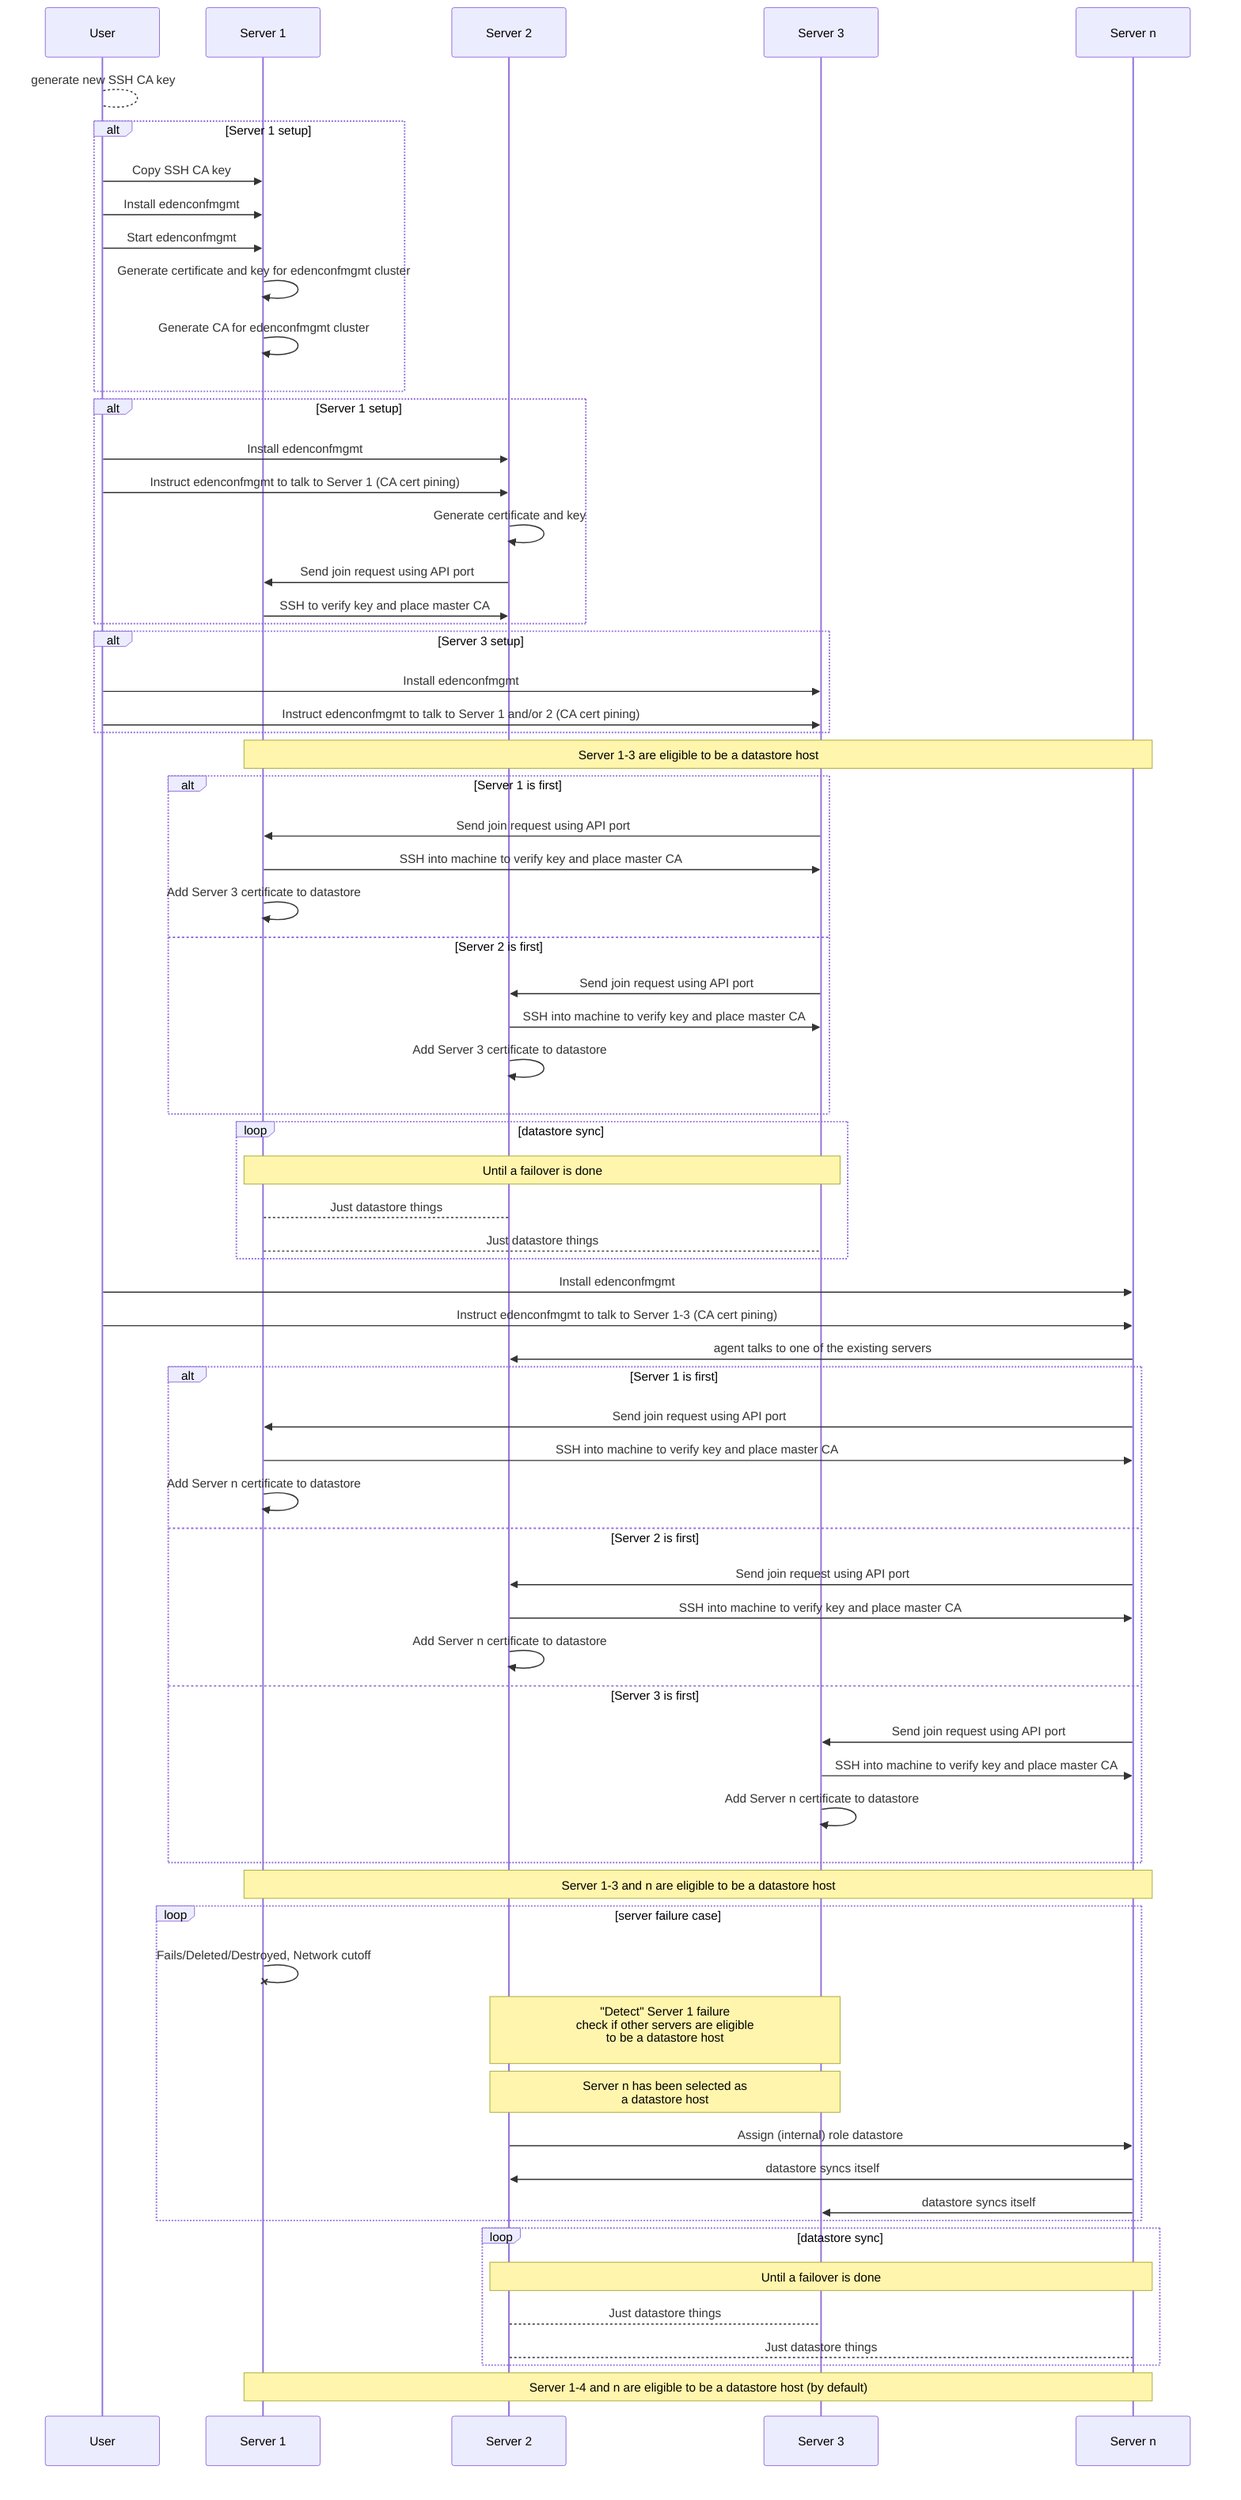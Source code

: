 sequenceDiagram
participant User
participant Server 1
participant Server 2
participant Server 3
participant Server n

User-->User: generate new SSH CA key
alt Server 1 setup
User->>Server 1: Copy SSH CA key
User->>Server 1: Install edenconfmgmt
User->>Server 1: Start edenconfmgmt
Server 1->>Server 1: Generate certificate and key for edenconfmgmt cluster
Server 1->>Server 1: Generate CA for edenconfmgmt cluster
end
alt Server 1 setup
User->>Server 2: Install edenconfmgmt
User->>Server 2: Instruct edenconfmgmt to talk to Server 1 (CA cert pining)
Server 2->>Server 2: Generate certificate and key
Server 2->>Server 1: Send join request using API port
Server 1->>Server 2: SSH to verify key and place master CA
end
alt Server 3 setup
User->>Server 3: Install edenconfmgmt
User->>Server 3: Instruct edenconfmgmt to talk to Server 1 and/or 2 (CA cert pining)
end
Note over Server 1,Server n: Server 1-3 are eligible to be a datastore host
alt Server 1 is first
    Server 3->>Server 1: Send join request using API port
    Server 1->>Server 3: SSH into machine to verify key and place master CA
    Server 1->>Server 1: Add Server 3 certificate to datastore
else Server 2 is first
    Server 3->>Server 2: Send join request using API port
    Server 2->>Server 3: SSH into machine to verify key and place master CA
    Server 2->>Server 2: Add Server 3 certificate to datastore
end
loop datastore sync
    Note over Server 1,Server 3: Until a failover is done
    Server 1-->Server 2: Just datastore things
    Server 1-->Server 3: Just datastore things
end
User->>Server n: Install edenconfmgmt
User->>Server n: Instruct edenconfmgmt to talk to Server 1-3 (CA cert pining)
Server n->>Server 2: agent talks to one of the existing servers
alt Server 1 is first
    Server n->>Server 1: Send join request using API port
    Server 1->>Server n: SSH into machine to verify key and place master CA
    Server 1->>Server 1: Add Server n certificate to datastore
else Server 2 is first
    Server n->>Server 2: Send join request using API port
    Server 2->>Server n: SSH into machine to verify key and place master CA
    Server 2->>Server 2: Add Server n certificate to datastore
else Server 3 is first
    Server n->>Server 3: Send join request using API port
    Server 3->>Server n: SSH into machine to verify key and place master CA
    Server 3->>Server 3: Add Server n certificate to datastore
end
Note over Server 1,Server n: Server 1-3 and n are eligible to be a datastore host
loop server failure case
    Server 1-xServer 1: Fails/Deleted/Destroyed, Network cutoff
    Note over Server 2,Server 3: "Detect" Server 1 failure<br>check if other servers are eligible<br>to be a datastore host<br>
    Note over Server 2,Server 3: Server n has been selected as<br>a datastore host
    Server 2->>Server n: Assign (internal) role datastore
    Server n->>Server 2: datastore syncs itself
    Server n->>Server 3: datastore syncs itself
end
loop datastore sync
    Note over Server 2,Server n: Until a failover is done
    Server 2-->Server 3: Just datastore things
    Server 2-->Server n: Just datastore things
end
Note over Server 1,Server n: Server 1-4 and n are eligible to be a datastore host (by default)